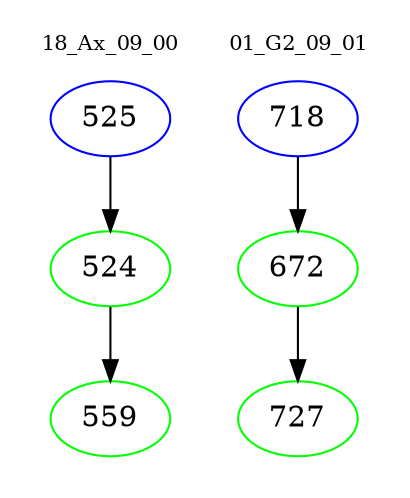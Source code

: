 digraph{
subgraph cluster_0 {
color = white
label = "18_Ax_09_00";
fontsize=10;
T0_525 [label="525", color="blue"]
T0_525 -> T0_524 [color="black"]
T0_524 [label="524", color="green"]
T0_524 -> T0_559 [color="black"]
T0_559 [label="559", color="green"]
}
subgraph cluster_1 {
color = white
label = "01_G2_09_01";
fontsize=10;
T1_718 [label="718", color="blue"]
T1_718 -> T1_672 [color="black"]
T1_672 [label="672", color="green"]
T1_672 -> T1_727 [color="black"]
T1_727 [label="727", color="green"]
}
}
